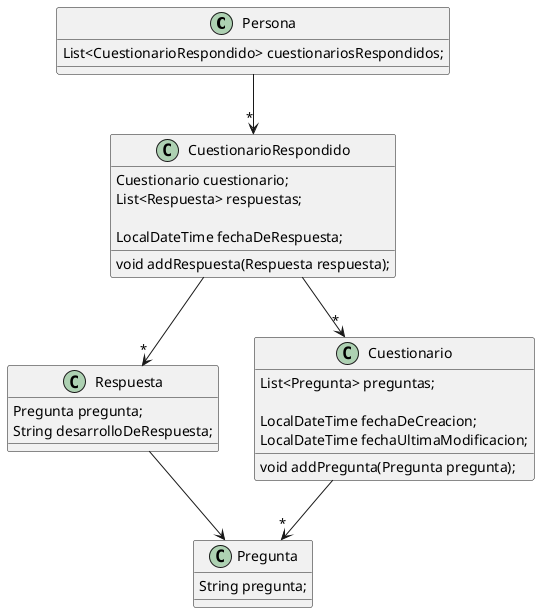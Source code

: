 @startuml

class Persona {
   List<CuestionarioRespondido> cuestionariosRespondidos;
}

class CuestionarioRespondido {
   Cuestionario cuestionario;
   List<Respuesta> respuestas;

   LocalDateTime fechaDeRespuesta;


    void addRespuesta(Respuesta respuesta);
}

class Respuesta {
   Pregunta pregunta;
   String desarrolloDeRespuesta;
}

class Pregunta {
   String pregunta;
}

class Cuestionario {
    List<Pregunta> preguntas;

    LocalDateTime fechaDeCreacion;
    LocalDateTime fechaUltimaModificacion;


   void addPregunta(Pregunta pregunta);
}


Persona -->"*" CuestionarioRespondido
CuestionarioRespondido -->"*" Respuesta
CuestionarioRespondido --> "*" Cuestionario

Cuestionario --> "*" Pregunta
Respuesta --> Pregunta
@enduml